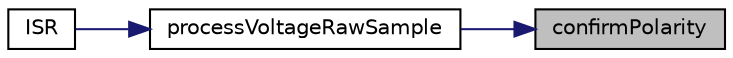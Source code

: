 digraph "confirmPolarity"
{
 // LATEX_PDF_SIZE
  bgcolor="transparent";
  edge [fontname="Helvetica",fontsize="10",labelfontname="Helvetica",labelfontsize="10"];
  node [fontname="Helvetica",fontsize="10",shape=record];
  rankdir="RL";
  Node1 [label="confirmPolarity",height=0.2,width=0.4,color="black", fillcolor="grey75", style="filled", fontcolor="black",tooltip="This routine prevents a zero-crossing point from being declared until a certain number of consecutive..."];
  Node1 -> Node2 [dir="back",color="midnightblue",fontsize="10",style="solid",fontname="Helvetica"];
  Node2 [label="processVoltageRawSample",height=0.2,width=0.4,color="black",URL="$group__TimeCritical.html#ga7b45c0ceb64e191cb1f053c28f02cee6",tooltip="Process the current voltage raw sample for the specific phase."];
  Node2 -> Node3 [dir="back",color="midnightblue",fontsize="10",style="solid",fontname="Helvetica"];
  Node3 [label="ISR",height=0.2,width=0.4,color="black",URL="$Mk2__3phase__RFdatalog__temp_8ino.html#a05c2e5b588ced1cd7312f5b0edc5b295",tooltip="Interrupt Service Routine - Interrupt-Driven Analog Conversion."];
}
